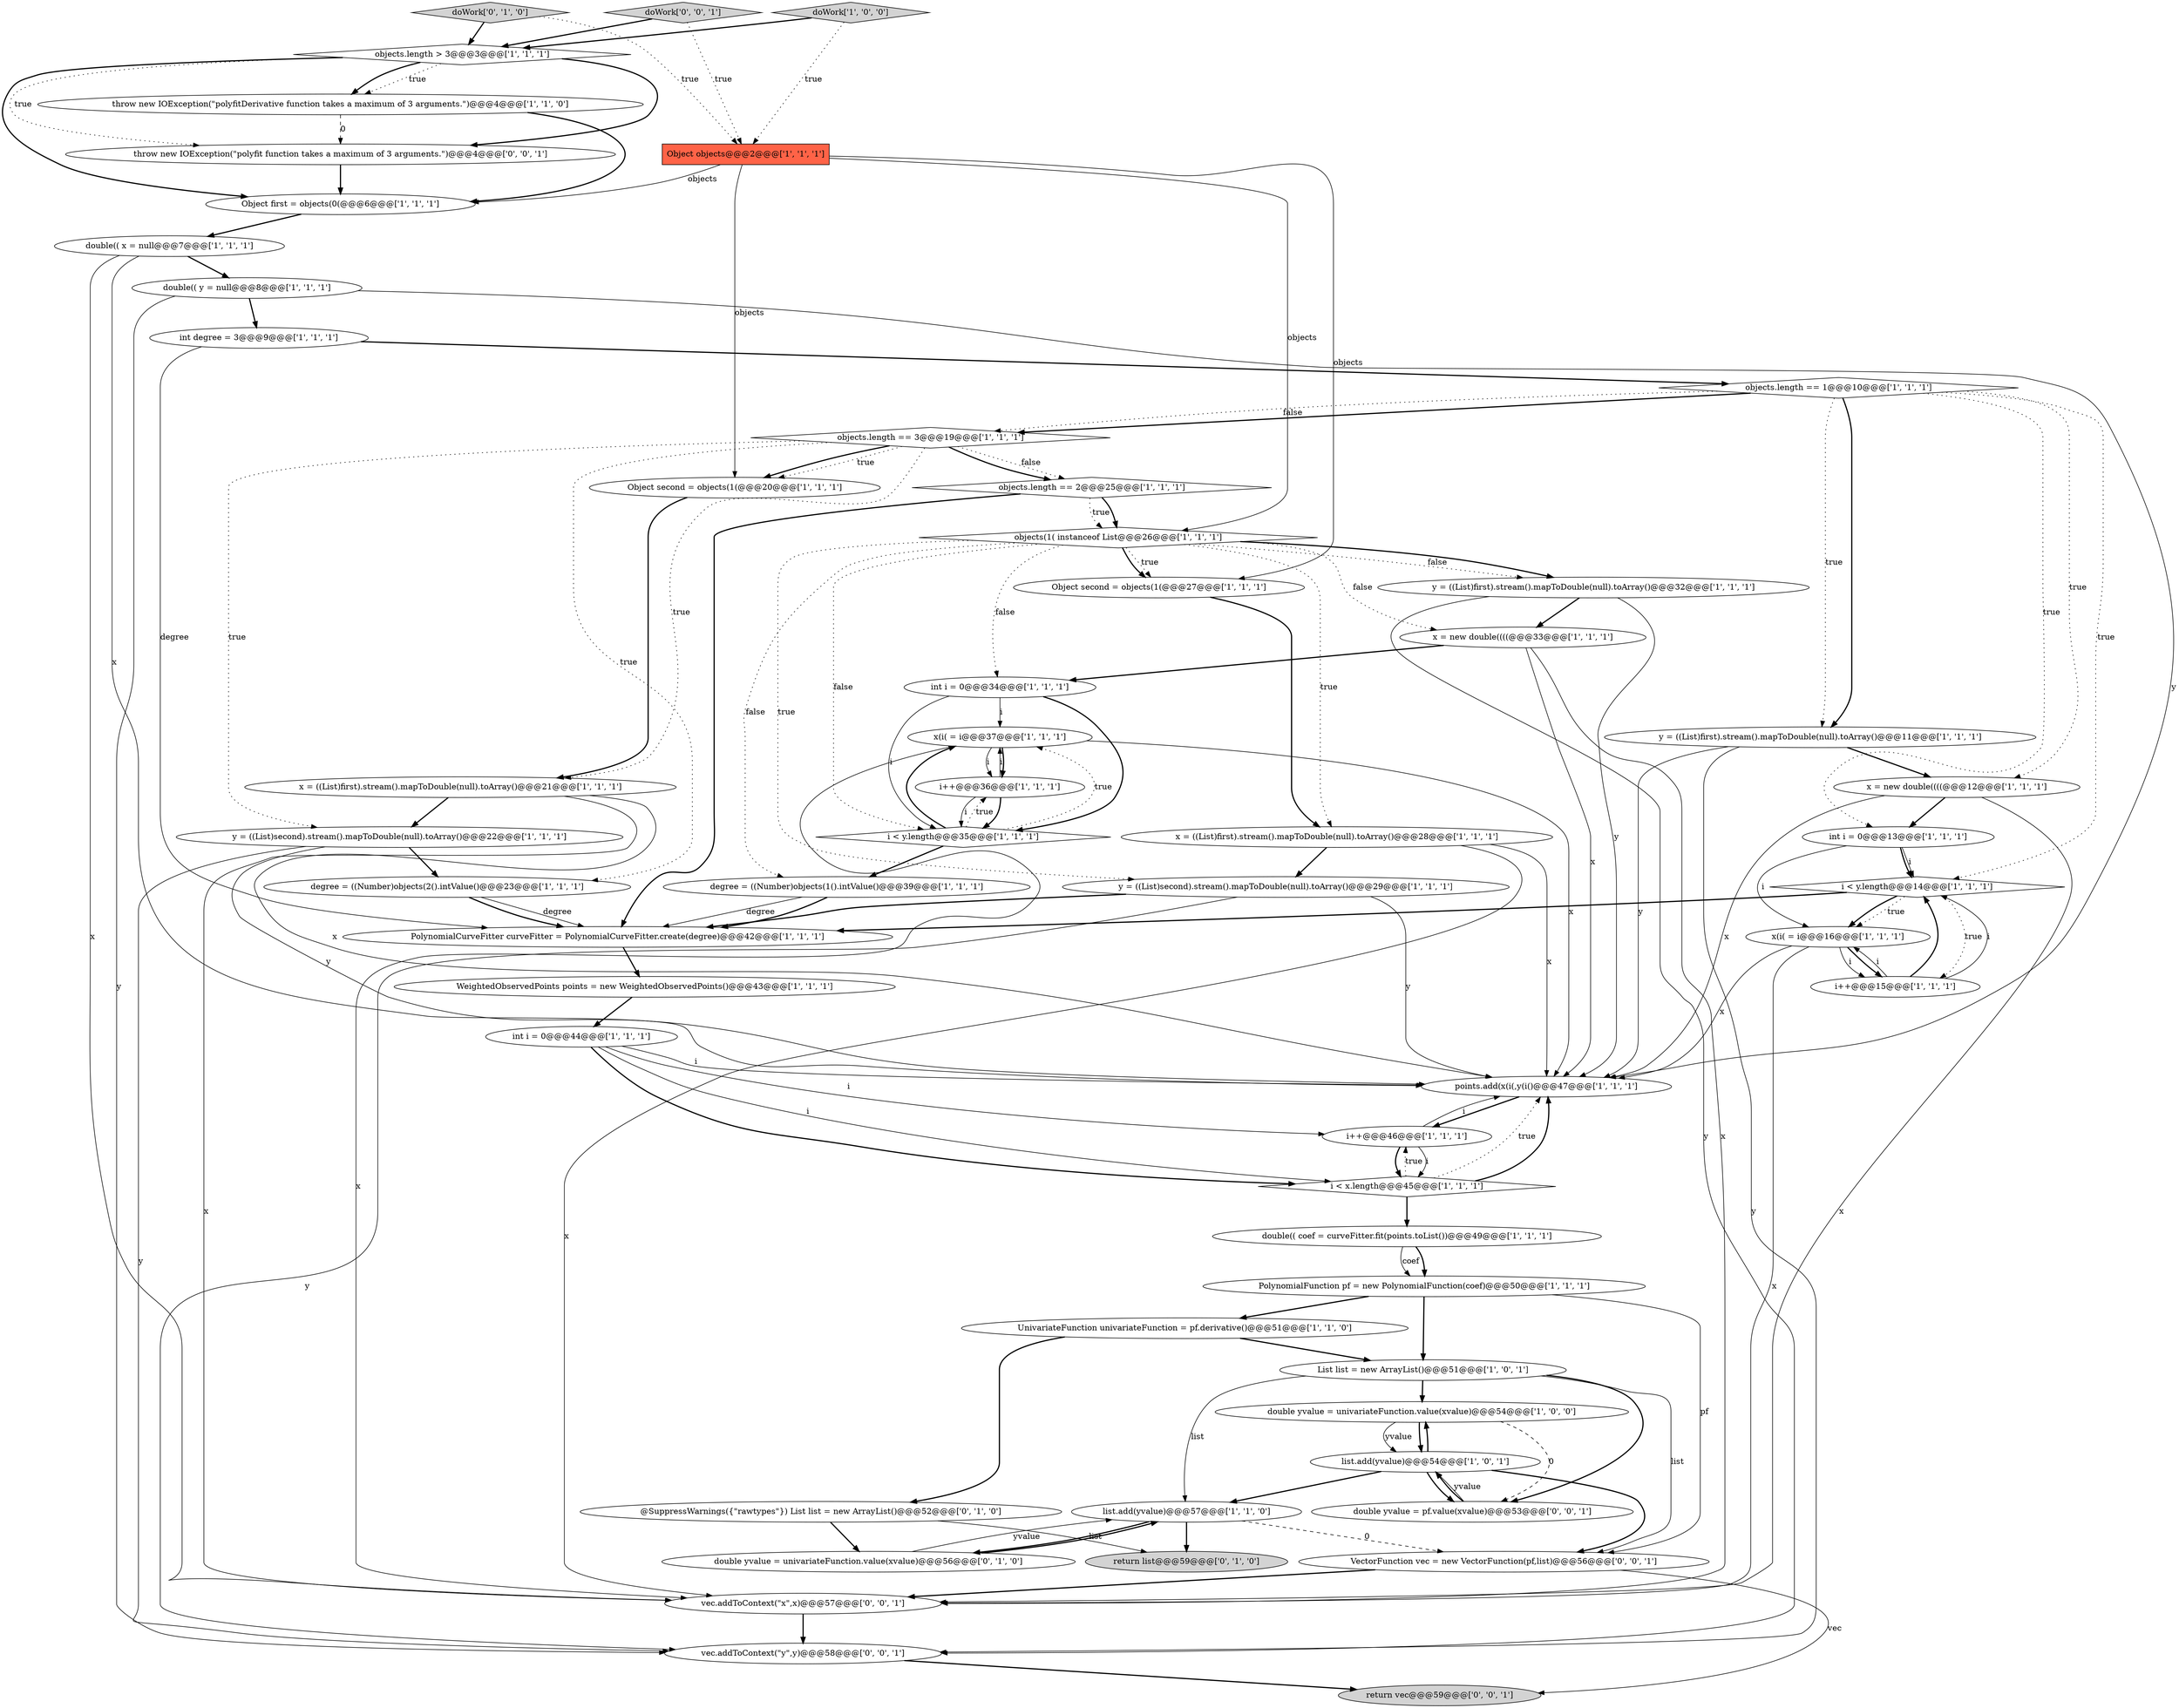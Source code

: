 digraph {
29 [style = filled, label = "x = new double((((@@@12@@@['1', '1', '1']", fillcolor = white, shape = ellipse image = "AAA0AAABBB1BBB"];
19 [style = filled, label = "degree = ((Number)objects(2().intValue()@@@23@@@['1', '1', '1']", fillcolor = white, shape = ellipse image = "AAA0AAABBB1BBB"];
38 [style = filled, label = "points.add(x(i(,y(i()@@@47@@@['1', '1', '1']", fillcolor = white, shape = ellipse image = "AAA0AAABBB1BBB"];
1 [style = filled, label = "int i = 0@@@34@@@['1', '1', '1']", fillcolor = white, shape = ellipse image = "AAA0AAABBB1BBB"];
31 [style = filled, label = "y = ((List)first).stream().mapToDouble(null).toArray()@@@11@@@['1', '1', '1']", fillcolor = white, shape = ellipse image = "AAA0AAABBB1BBB"];
24 [style = filled, label = "int degree = 3@@@9@@@['1', '1', '1']", fillcolor = white, shape = ellipse image = "AAA0AAABBB1BBB"];
34 [style = filled, label = "PolynomialFunction pf = new PolynomialFunction(coef)@@@50@@@['1', '1', '1']", fillcolor = white, shape = ellipse image = "AAA0AAABBB1BBB"];
46 [style = filled, label = "return list@@@59@@@['0', '1', '0']", fillcolor = lightgray, shape = ellipse image = "AAA0AAABBB2BBB"];
35 [style = filled, label = "list.add(yvalue)@@@57@@@['1', '1', '0']", fillcolor = white, shape = ellipse image = "AAA0AAABBB1BBB"];
20 [style = filled, label = "List list = new ArrayList()@@@51@@@['1', '0', '1']", fillcolor = white, shape = ellipse image = "AAA0AAABBB1BBB"];
33 [style = filled, label = "double yvalue = univariateFunction.value(xvalue)@@@54@@@['1', '0', '0']", fillcolor = white, shape = ellipse image = "AAA0AAABBB1BBB"];
44 [style = filled, label = "x(i( = i@@@37@@@['1', '1', '1']", fillcolor = white, shape = ellipse image = "AAA0AAABBB1BBB"];
30 [style = filled, label = "i < y.length@@@35@@@['1', '1', '1']", fillcolor = white, shape = diamond image = "AAA0AAABBB1BBB"];
10 [style = filled, label = "i < y.length@@@14@@@['1', '1', '1']", fillcolor = white, shape = diamond image = "AAA0AAABBB1BBB"];
8 [style = filled, label = "objects.length == 1@@@10@@@['1', '1', '1']", fillcolor = white, shape = diamond image = "AAA0AAABBB1BBB"];
14 [style = filled, label = "double(( coef = curveFitter.fit(points.toList())@@@49@@@['1', '1', '1']", fillcolor = white, shape = ellipse image = "AAA0AAABBB1BBB"];
9 [style = filled, label = "UnivariateFunction univariateFunction = pf.derivative()@@@51@@@['1', '1', '0']", fillcolor = white, shape = ellipse image = "AAA0AAABBB1BBB"];
41 [style = filled, label = "i++@@@46@@@['1', '1', '1']", fillcolor = white, shape = ellipse image = "AAA0AAABBB1BBB"];
51 [style = filled, label = "throw new IOException(\"polyfit function takes a maximum of 3 arguments.\")@@@4@@@['0', '0', '1']", fillcolor = white, shape = ellipse image = "AAA0AAABBB3BBB"];
15 [style = filled, label = "i++@@@36@@@['1', '1', '1']", fillcolor = white, shape = ellipse image = "AAA0AAABBB1BBB"];
3 [style = filled, label = "x(i( = i@@@16@@@['1', '1', '1']", fillcolor = white, shape = ellipse image = "AAA0AAABBB1BBB"];
18 [style = filled, label = "x = new double((((@@@33@@@['1', '1', '1']", fillcolor = white, shape = ellipse image = "AAA0AAABBB1BBB"];
13 [style = filled, label = "y = ((List)second).stream().mapToDouble(null).toArray()@@@29@@@['1', '1', '1']", fillcolor = white, shape = ellipse image = "AAA0AAABBB1BBB"];
26 [style = filled, label = "Object second = objects(1(@@@20@@@['1', '1', '1']", fillcolor = white, shape = ellipse image = "AAA0AAABBB1BBB"];
6 [style = filled, label = "double(( x = null@@@7@@@['1', '1', '1']", fillcolor = white, shape = ellipse image = "AAA0AAABBB1BBB"];
40 [style = filled, label = "doWork['1', '0', '0']", fillcolor = lightgray, shape = diamond image = "AAA0AAABBB1BBB"];
42 [style = filled, label = "list.add(yvalue)@@@54@@@['1', '0', '1']", fillcolor = white, shape = ellipse image = "AAA0AAABBB1BBB"];
7 [style = filled, label = "Object second = objects(1(@@@27@@@['1', '1', '1']", fillcolor = white, shape = ellipse image = "AAA0AAABBB1BBB"];
53 [style = filled, label = "vec.addToContext(\"y\",y)@@@58@@@['0', '0', '1']", fillcolor = white, shape = ellipse image = "AAA0AAABBB3BBB"];
11 [style = filled, label = "WeightedObservedPoints points = new WeightedObservedPoints()@@@43@@@['1', '1', '1']", fillcolor = white, shape = ellipse image = "AAA0AAABBB1BBB"];
23 [style = filled, label = "y = ((List)second).stream().mapToDouble(null).toArray()@@@22@@@['1', '1', '1']", fillcolor = white, shape = ellipse image = "AAA0AAABBB1BBB"];
37 [style = filled, label = "double(( y = null@@@8@@@['1', '1', '1']", fillcolor = white, shape = ellipse image = "AAA0AAABBB1BBB"];
39 [style = filled, label = "int i = 0@@@13@@@['1', '1', '1']", fillcolor = white, shape = ellipse image = "AAA0AAABBB1BBB"];
17 [style = filled, label = "y = ((List)first).stream().mapToDouble(null).toArray()@@@32@@@['1', '1', '1']", fillcolor = white, shape = ellipse image = "AAA0AAABBB1BBB"];
25 [style = filled, label = "PolynomialCurveFitter curveFitter = PolynomialCurveFitter.create(degree)@@@42@@@['1', '1', '1']", fillcolor = white, shape = ellipse image = "AAA0AAABBB1BBB"];
50 [style = filled, label = "vec.addToContext(\"x\",x)@@@57@@@['0', '0', '1']", fillcolor = white, shape = ellipse image = "AAA0AAABBB3BBB"];
5 [style = filled, label = "objects.length > 3@@@3@@@['1', '1', '1']", fillcolor = white, shape = diamond image = "AAA0AAABBB1BBB"];
4 [style = filled, label = "objects.length == 2@@@25@@@['1', '1', '1']", fillcolor = white, shape = diamond image = "AAA0AAABBB1BBB"];
52 [style = filled, label = "doWork['0', '0', '1']", fillcolor = lightgray, shape = diamond image = "AAA0AAABBB3BBB"];
28 [style = filled, label = "objects.length == 3@@@19@@@['1', '1', '1']", fillcolor = white, shape = diamond image = "AAA0AAABBB1BBB"];
47 [style = filled, label = "@SuppressWarnings({\"rawtypes\"}) List list = new ArrayList()@@@52@@@['0', '1', '0']", fillcolor = white, shape = ellipse image = "AAA0AAABBB2BBB"];
54 [style = filled, label = "return vec@@@59@@@['0', '0', '1']", fillcolor = lightgray, shape = ellipse image = "AAA0AAABBB3BBB"];
16 [style = filled, label = "x = ((List)first).stream().mapToDouble(null).toArray()@@@28@@@['1', '1', '1']", fillcolor = white, shape = ellipse image = "AAA0AAABBB1BBB"];
48 [style = filled, label = "double yvalue = univariateFunction.value(xvalue)@@@56@@@['0', '1', '0']", fillcolor = white, shape = ellipse image = "AAA0AAABBB2BBB"];
0 [style = filled, label = "x = ((List)first).stream().mapToDouble(null).toArray()@@@21@@@['1', '1', '1']", fillcolor = white, shape = ellipse image = "AAA0AAABBB1BBB"];
43 [style = filled, label = "degree = ((Number)objects(1().intValue()@@@39@@@['1', '1', '1']", fillcolor = white, shape = ellipse image = "AAA0AAABBB1BBB"];
36 [style = filled, label = "Object first = objects(0(@@@6@@@['1', '1', '1']", fillcolor = white, shape = ellipse image = "AAA0AAABBB1BBB"];
21 [style = filled, label = "i < x.length@@@45@@@['1', '1', '1']", fillcolor = white, shape = diamond image = "AAA0AAABBB1BBB"];
49 [style = filled, label = "VectorFunction vec = new VectorFunction(pf,list)@@@56@@@['0', '0', '1']", fillcolor = white, shape = ellipse image = "AAA0AAABBB3BBB"];
2 [style = filled, label = "Object objects@@@2@@@['1', '1', '1']", fillcolor = tomato, shape = box image = "AAA0AAABBB1BBB"];
55 [style = filled, label = "double yvalue = pf.value(xvalue)@@@53@@@['0', '0', '1']", fillcolor = white, shape = ellipse image = "AAA0AAABBB3BBB"];
22 [style = filled, label = "int i = 0@@@44@@@['1', '1', '1']", fillcolor = white, shape = ellipse image = "AAA0AAABBB1BBB"];
27 [style = filled, label = "throw new IOException(\"polyfitDerivative function takes a maximum of 3 arguments.\")@@@4@@@['1', '1', '0']", fillcolor = white, shape = ellipse image = "AAA0AAABBB1BBB"];
45 [style = filled, label = "doWork['0', '1', '0']", fillcolor = lightgray, shape = diamond image = "AAA0AAABBB2BBB"];
12 [style = filled, label = "objects(1( instanceof List@@@26@@@['1', '1', '1']", fillcolor = white, shape = diamond image = "AAA0AAABBB1BBB"];
32 [style = filled, label = "i++@@@15@@@['1', '1', '1']", fillcolor = white, shape = ellipse image = "AAA0AAABBB1BBB"];
37->38 [style = solid, label="y"];
37->53 [style = solid, label="y"];
11->22 [style = bold, label=""];
44->38 [style = solid, label="x"];
42->55 [style = bold, label=""];
4->12 [style = dotted, label="true"];
13->25 [style = bold, label=""];
30->43 [style = bold, label=""];
41->21 [style = solid, label="i"];
28->26 [style = bold, label=""];
45->5 [style = bold, label=""];
30->44 [style = dotted, label="true"];
6->37 [style = bold, label=""];
40->2 [style = dotted, label="true"];
38->41 [style = bold, label=""];
55->42 [style = solid, label="yvalue"];
51->36 [style = bold, label=""];
8->31 [style = bold, label=""];
16->13 [style = bold, label=""];
34->20 [style = bold, label=""];
10->32 [style = dotted, label="true"];
2->26 [style = solid, label="objects"];
10->3 [style = bold, label=""];
0->23 [style = bold, label=""];
12->17 [style = dotted, label="false"];
45->2 [style = dotted, label="true"];
22->41 [style = solid, label="i"];
15->30 [style = solid, label="i"];
50->53 [style = bold, label=""];
43->25 [style = solid, label="degree"];
17->53 [style = solid, label="y"];
1->30 [style = bold, label=""];
41->21 [style = bold, label=""];
42->35 [style = bold, label=""];
31->29 [style = bold, label=""];
8->28 [style = dotted, label="false"];
0->50 [style = solid, label="x"];
48->35 [style = solid, label="yvalue"];
35->48 [style = bold, label=""];
3->38 [style = solid, label="x"];
12->7 [style = dotted, label="true"];
28->4 [style = dotted, label="false"];
13->38 [style = solid, label="y"];
23->38 [style = solid, label="y"];
10->3 [style = dotted, label="true"];
28->26 [style = dotted, label="true"];
21->41 [style = dotted, label="true"];
28->0 [style = dotted, label="true"];
12->16 [style = dotted, label="true"];
36->6 [style = bold, label=""];
27->51 [style = dashed, label="0"];
9->20 [style = bold, label=""];
7->16 [style = bold, label=""];
16->50 [style = solid, label="x"];
2->12 [style = solid, label="objects"];
42->49 [style = bold, label=""];
3->32 [style = solid, label="i"];
29->50 [style = solid, label="x"];
34->9 [style = bold, label=""];
31->38 [style = solid, label="y"];
5->51 [style = bold, label=""];
6->50 [style = solid, label="x"];
8->39 [style = dotted, label="true"];
17->38 [style = solid, label="y"];
6->38 [style = solid, label="x"];
20->35 [style = solid, label="list"];
12->1 [style = dotted, label="false"];
29->38 [style = solid, label="x"];
32->10 [style = bold, label=""];
5->27 [style = bold, label=""];
32->3 [style = solid, label="i"];
22->21 [style = solid, label="i"];
4->12 [style = bold, label=""];
14->34 [style = bold, label=""];
0->38 [style = solid, label="x"];
2->36 [style = solid, label="objects"];
22->21 [style = bold, label=""];
44->15 [style = bold, label=""];
1->44 [style = solid, label="i"];
48->35 [style = bold, label=""];
42->33 [style = bold, label=""];
12->30 [style = dotted, label="false"];
8->10 [style = dotted, label="true"];
44->50 [style = solid, label="x"];
13->53 [style = solid, label="y"];
19->25 [style = solid, label="degree"];
21->38 [style = dotted, label="true"];
15->30 [style = bold, label=""];
40->5 [style = bold, label=""];
53->54 [style = bold, label=""];
43->25 [style = bold, label=""];
21->14 [style = bold, label=""];
33->55 [style = dashed, label="0"];
37->24 [style = bold, label=""];
3->50 [style = solid, label="x"];
12->43 [style = dotted, label="false"];
4->25 [style = bold, label=""];
8->31 [style = dotted, label="true"];
5->27 [style = dotted, label="true"];
47->48 [style = bold, label=""];
16->38 [style = solid, label="x"];
28->4 [style = bold, label=""];
39->3 [style = solid, label="i"];
19->25 [style = bold, label=""];
12->17 [style = bold, label=""];
28->19 [style = dotted, label="true"];
39->10 [style = bold, label=""];
30->15 [style = dotted, label="true"];
21->38 [style = bold, label=""];
9->47 [style = bold, label=""];
12->18 [style = dotted, label="false"];
52->5 [style = bold, label=""];
28->23 [style = dotted, label="true"];
18->1 [style = bold, label=""];
14->34 [style = solid, label="coef"];
5->36 [style = bold, label=""];
44->15 [style = solid, label="i"];
8->29 [style = dotted, label="true"];
24->8 [style = bold, label=""];
22->38 [style = solid, label="i"];
49->54 [style = solid, label="vec"];
52->2 [style = dotted, label="true"];
2->7 [style = solid, label="objects"];
20->33 [style = bold, label=""];
32->10 [style = solid, label="i"];
12->7 [style = bold, label=""];
23->19 [style = bold, label=""];
18->50 [style = solid, label="x"];
41->38 [style = solid, label="i"];
55->42 [style = bold, label=""];
12->13 [style = dotted, label="true"];
35->49 [style = dashed, label="0"];
24->25 [style = solid, label="degree"];
10->25 [style = bold, label=""];
3->32 [style = bold, label=""];
18->38 [style = solid, label="x"];
20->49 [style = solid, label="list"];
25->11 [style = bold, label=""];
31->53 [style = solid, label="y"];
27->36 [style = bold, label=""];
39->10 [style = solid, label="i"];
29->39 [style = bold, label=""];
1->30 [style = solid, label="i"];
33->42 [style = solid, label="yvalue"];
35->46 [style = bold, label=""];
8->28 [style = bold, label=""];
23->53 [style = solid, label="y"];
47->46 [style = solid, label="list"];
20->55 [style = bold, label=""];
34->49 [style = solid, label="pf"];
30->44 [style = bold, label=""];
15->44 [style = solid, label="i"];
49->50 [style = bold, label=""];
5->51 [style = dotted, label="true"];
26->0 [style = bold, label=""];
33->42 [style = bold, label=""];
17->18 [style = bold, label=""];
}
